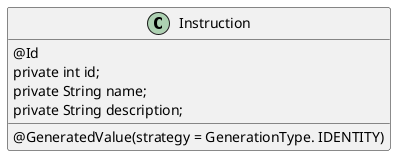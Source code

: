@startuml
class Instruction {

    @Id
    @GeneratedValue(strategy = GenerationType. IDENTITY)
    private int id;
    private String name;
    private String description;

}
@enduml